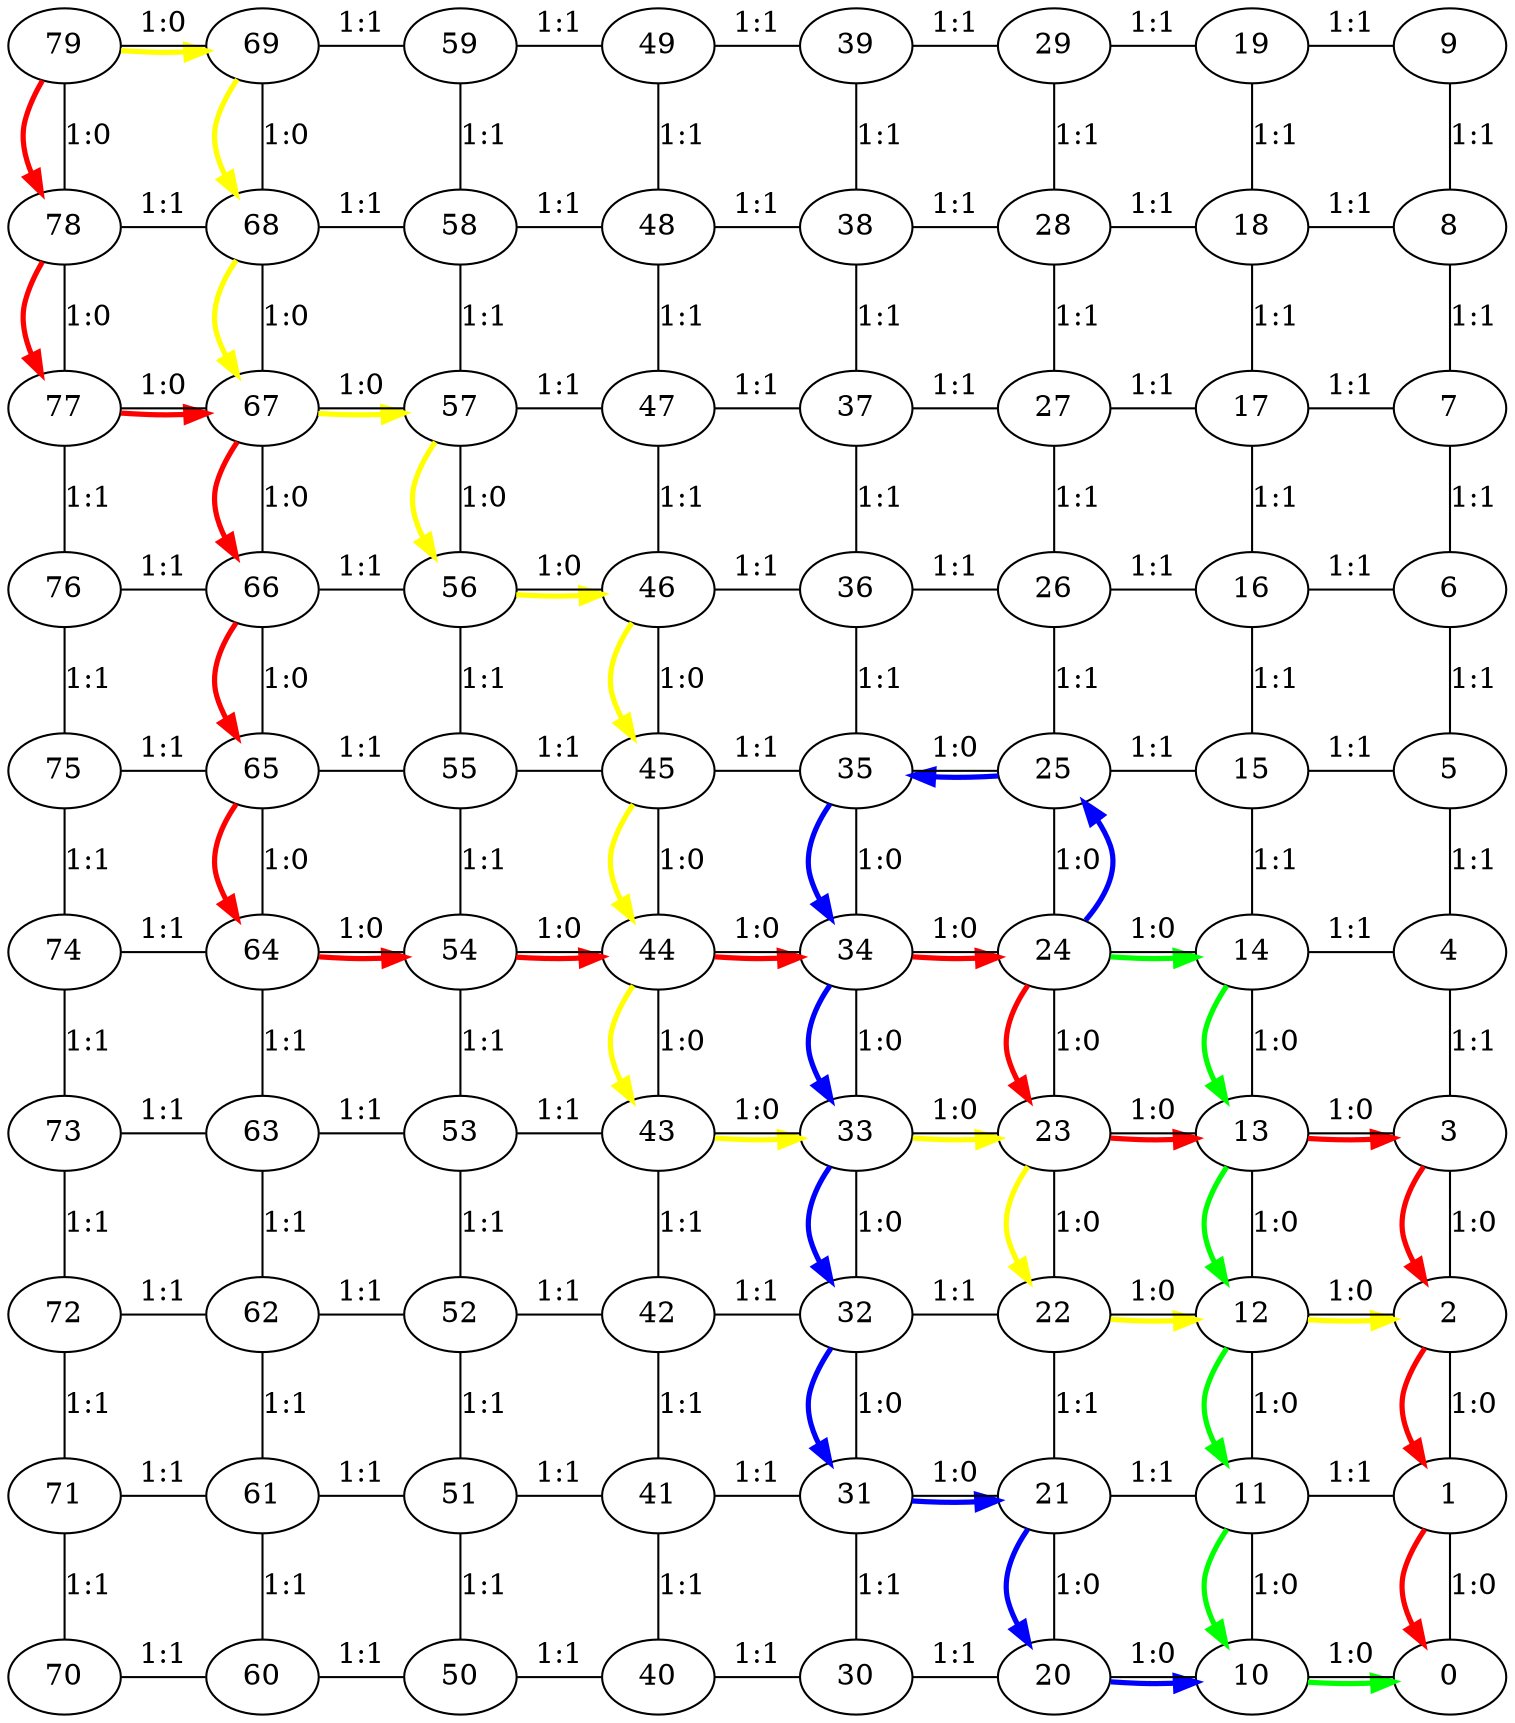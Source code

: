 digraph G {

79->78->77->67->66->65->64->54->44->34->24->23->13->3->2->1->0[color = "red" weight = 0 penwidth = 2.5]
24->14->13->12->11->10->0[color = "green" weight = 0 penwidth = 2.5]
24->25->35->34->33->32->31->21->20->10[color = "blue" weight = 0 penwidth = 2.5]
79->69->68->67->57->56->46->45->44->43->33->23->22->12->2[color = "yellow" weight = 0 penwidth = 2.5]
79->78 [arrowhead = "none" label="1:0"];
79->69 [arrowhead = "none" label="1:0"];
78->77 [arrowhead = "none" label="1:0"];
78->68 [arrowhead = "none" label="1:1"];
77->76 [arrowhead = "none" label="1:1"];
77->67 [arrowhead = "none" label="1:0"];
76->75 [arrowhead = "none" label="1:1"];
76->66 [arrowhead = "none" label="1:1"];
75->74 [arrowhead = "none" label="1:1"];
75->65 [arrowhead = "none" label="1:1"];
74->73 [arrowhead = "none" label="1:1"];
74->64 [arrowhead = "none" label="1:1"];
73->72 [arrowhead = "none" label="1:1"];
73->63 [arrowhead = "none" label="1:1"];
72->71 [arrowhead = "none" label="1:1"];
72->62 [arrowhead = "none" label="1:1"];
71->70 [arrowhead = "none" label="1:1"];
71->61 [arrowhead = "none" label="1:1"];
70->60 [arrowhead = "none" label="1:1"];
69->68 [arrowhead = "none" label="1:0"];
69->59 [arrowhead = "none" label="1:1"];
68->67 [arrowhead = "none" label="1:0"];
68->58 [arrowhead = "none" label="1:1"];
67->66 [arrowhead = "none" label="1:0"];
67->57 [arrowhead = "none" label="1:0"];
66->65 [arrowhead = "none" label="1:0"];
66->56 [arrowhead = "none" label="1:1"];
65->64 [arrowhead = "none" label="1:0"];
65->55 [arrowhead = "none" label="1:1"];
64->63 [arrowhead = "none" label="1:1"];
64->54 [arrowhead = "none" label="1:0"];
63->62 [arrowhead = "none" label="1:1"];
63->53 [arrowhead = "none" label="1:1"];
62->61 [arrowhead = "none" label="1:1"];
62->52 [arrowhead = "none" label="1:1"];
61->60 [arrowhead = "none" label="1:1"];
61->51 [arrowhead = "none" label="1:1"];
60->50 [arrowhead = "none" label="1:1"];
59->58 [arrowhead = "none" label="1:1"];
59->49 [arrowhead = "none" label="1:1"];
58->57 [arrowhead = "none" label="1:1"];
58->48 [arrowhead = "none" label="1:1"];
57->56 [arrowhead = "none" label="1:0"];
57->47 [arrowhead = "none" label="1:1"];
56->55 [arrowhead = "none" label="1:1"];
56->46 [arrowhead = "none" label="1:0"];
55->54 [arrowhead = "none" label="1:1"];
55->45 [arrowhead = "none" label="1:1"];
54->53 [arrowhead = "none" label="1:1"];
54->44 [arrowhead = "none" label="1:0"];
53->52 [arrowhead = "none" label="1:1"];
53->43 [arrowhead = "none" label="1:1"];
52->51 [arrowhead = "none" label="1:1"];
52->42 [arrowhead = "none" label="1:1"];
51->50 [arrowhead = "none" label="1:1"];
51->41 [arrowhead = "none" label="1:1"];
50->40 [arrowhead = "none" label="1:1"];
49->48 [arrowhead = "none" label="1:1"];
49->39 [arrowhead = "none" label="1:1"];
48->47 [arrowhead = "none" label="1:1"];
48->38 [arrowhead = "none" label="1:1"];
47->46 [arrowhead = "none" label="1:1"];
47->37 [arrowhead = "none" label="1:1"];
46->45 [arrowhead = "none" label="1:0"];
46->36 [arrowhead = "none" label="1:1"];
45->44 [arrowhead = "none" label="1:0"];
45->35 [arrowhead = "none" label="1:1"];
44->43 [arrowhead = "none" label="1:0"];
44->34 [arrowhead = "none" label="1:0"];
43->42 [arrowhead = "none" label="1:1"];
43->33 [arrowhead = "none" label="1:0"];
42->41 [arrowhead = "none" label="1:1"];
42->32 [arrowhead = "none" label="1:1"];
41->40 [arrowhead = "none" label="1:1"];
41->31 [arrowhead = "none" label="1:1"];
40->30 [arrowhead = "none" label="1:1"];
39->38 [arrowhead = "none" label="1:1"];
39->29 [arrowhead = "none" label="1:1"];
38->37 [arrowhead = "none" label="1:1"];
38->28 [arrowhead = "none" label="1:1"];
37->36 [arrowhead = "none" label="1:1"];
37->27 [arrowhead = "none" label="1:1"];
36->35 [arrowhead = "none" label="1:1"];
36->26 [arrowhead = "none" label="1:1"];
35->34 [arrowhead = "none" label="1:0"];
35->25 [arrowhead = "none" label="1:0"];
34->33 [arrowhead = "none" label="1:0"];
34->24 [arrowhead = "none" label="1:0"];
33->32 [arrowhead = "none" label="1:0"];
33->23 [arrowhead = "none" label="1:0"];
32->31 [arrowhead = "none" label="1:0"];
32->22 [arrowhead = "none" label="1:1"];
31->30 [arrowhead = "none" label="1:1"];
31->21 [arrowhead = "none" label="1:0"];
30->20 [arrowhead = "none" label="1:1"];
29->28 [arrowhead = "none" label="1:1"];
29->19 [arrowhead = "none" label="1:1"];
28->27 [arrowhead = "none" label="1:1"];
28->18 [arrowhead = "none" label="1:1"];
27->26 [arrowhead = "none" label="1:1"];
27->17 [arrowhead = "none" label="1:1"];
26->25 [arrowhead = "none" label="1:1"];
26->16 [arrowhead = "none" label="1:1"];
25->24 [arrowhead = "none" label="1:0"];
25->15 [arrowhead = "none" label="1:1"];
24->23 [arrowhead = "none" label="1:0"];
24->14 [arrowhead = "none" label="1:0"];
23->22 [arrowhead = "none" label="1:0"];
23->13 [arrowhead = "none" label="1:0"];
22->21 [arrowhead = "none" label="1:1"];
22->12 [arrowhead = "none" label="1:0"];
21->20 [arrowhead = "none" label="1:0"];
21->11 [arrowhead = "none" label="1:1"];
20->10 [arrowhead = "none" label="1:0"];
19->18 [arrowhead = "none" label="1:1"];
19->9 [arrowhead = "none" label="1:1"];
18->17 [arrowhead = "none" label="1:1"];
18->8 [arrowhead = "none" label="1:1"];
17->16 [arrowhead = "none" label="1:1"];
17->7 [arrowhead = "none" label="1:1"];
16->15 [arrowhead = "none" label="1:1"];
16->6 [arrowhead = "none" label="1:1"];
15->14 [arrowhead = "none" label="1:1"];
15->5 [arrowhead = "none" label="1:1"];
14->13 [arrowhead = "none" label="1:0"];
14->4 [arrowhead = "none" label="1:1"];
13->12 [arrowhead = "none" label="1:0"];
13->3 [arrowhead = "none" label="1:0"];
12->11 [arrowhead = "none" label="1:0"];
12->2 [arrowhead = "none" label="1:0"];
11->10 [arrowhead = "none" label="1:0"];
11->1 [arrowhead = "none" label="1:1"];
10->0 [arrowhead = "none" label="1:0"];
9->8 [arrowhead = "none" label="1:1"];
8->7 [arrowhead = "none" label="1:1"];
7->6 [arrowhead = "none" label="1:1"];
6->5 [arrowhead = "none" label="1:1"];
5->4 [arrowhead = "none" label="1:1"];
4->3 [arrowhead = "none" label="1:1"];
3->2 [arrowhead = "none" label="1:0"];
2->1 [arrowhead = "none" label="1:0"];
1->0 [arrowhead = "none" label="1:0"];
{rank = same; 70 60 50 40 30 20 10 0 }
{rank = same; 71 61 51 41 31 21 11 1 }
{rank = same; 72 62 52 42 32 22 12 2 }
{rank = same; 73 63 53 43 33 23 13 3 }
{rank = same; 74 64 54 44 34 24 14 4 }
{rank = same; 75 65 55 45 35 25 15 5 }
{rank = same; 76 66 56 46 36 26 16 6 }
{rank = same; 77 67 57 47 37 27 17 7 }
{rank = same; 78 68 58 48 38 28 18 8 }
{rank = same; 79 69 59 49 39 29 19 9 }

size = "35,35"

}